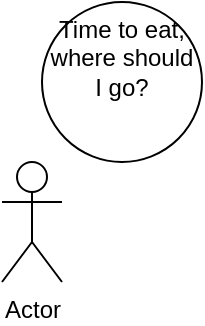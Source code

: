 <mxfile version="20.8.15" type="github">
  <diagram name="Page-1" id="24cGuhFqlBtAouZnWeeH">
    <mxGraphModel dx="1194" dy="797" grid="1" gridSize="10" guides="1" tooltips="1" connect="1" arrows="1" fold="1" page="1" pageScale="1" pageWidth="850" pageHeight="1100" math="0" shadow="0">
      <root>
        <mxCell id="0" />
        <mxCell id="1" parent="0" />
        <mxCell id="gwAT7ZUjaCjg8AmAKzfd-1" value="Actor" style="shape=umlActor;verticalLabelPosition=bottom;verticalAlign=top;html=1;outlineConnect=0;" vertex="1" parent="1">
          <mxGeometry x="150" y="300" width="30" height="60" as="geometry" />
        </mxCell>
        <mxCell id="gwAT7ZUjaCjg8AmAKzfd-4" value="Time to eat, where should I go?" style="ellipse;whiteSpace=wrap;html=1;verticalAlign=top;" vertex="1" parent="1">
          <mxGeometry x="170" y="220" width="80" height="80" as="geometry" />
        </mxCell>
      </root>
    </mxGraphModel>
  </diagram>
</mxfile>
